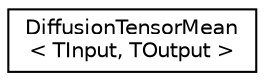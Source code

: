 digraph "Graphical Class Hierarchy"
{
 // LATEX_PDF_SIZE
  edge [fontname="Helvetica",fontsize="10",labelfontname="Helvetica",labelfontsize="10"];
  node [fontname="Helvetica",fontsize="10",shape=record];
  rankdir="LR";
  Node0 [label="DiffusionTensorMean\l\< TInput, TOutput \>",height=0.2,width=0.4,color="black", fillcolor="white", style="filled",URL="$classitk_1_1Functor_1_1DiffusionTensorMean.html",tooltip="Helper class to compute the Tensor mean which interfaces with NaryMeanDiffusionTensorImageFilter."];
}
